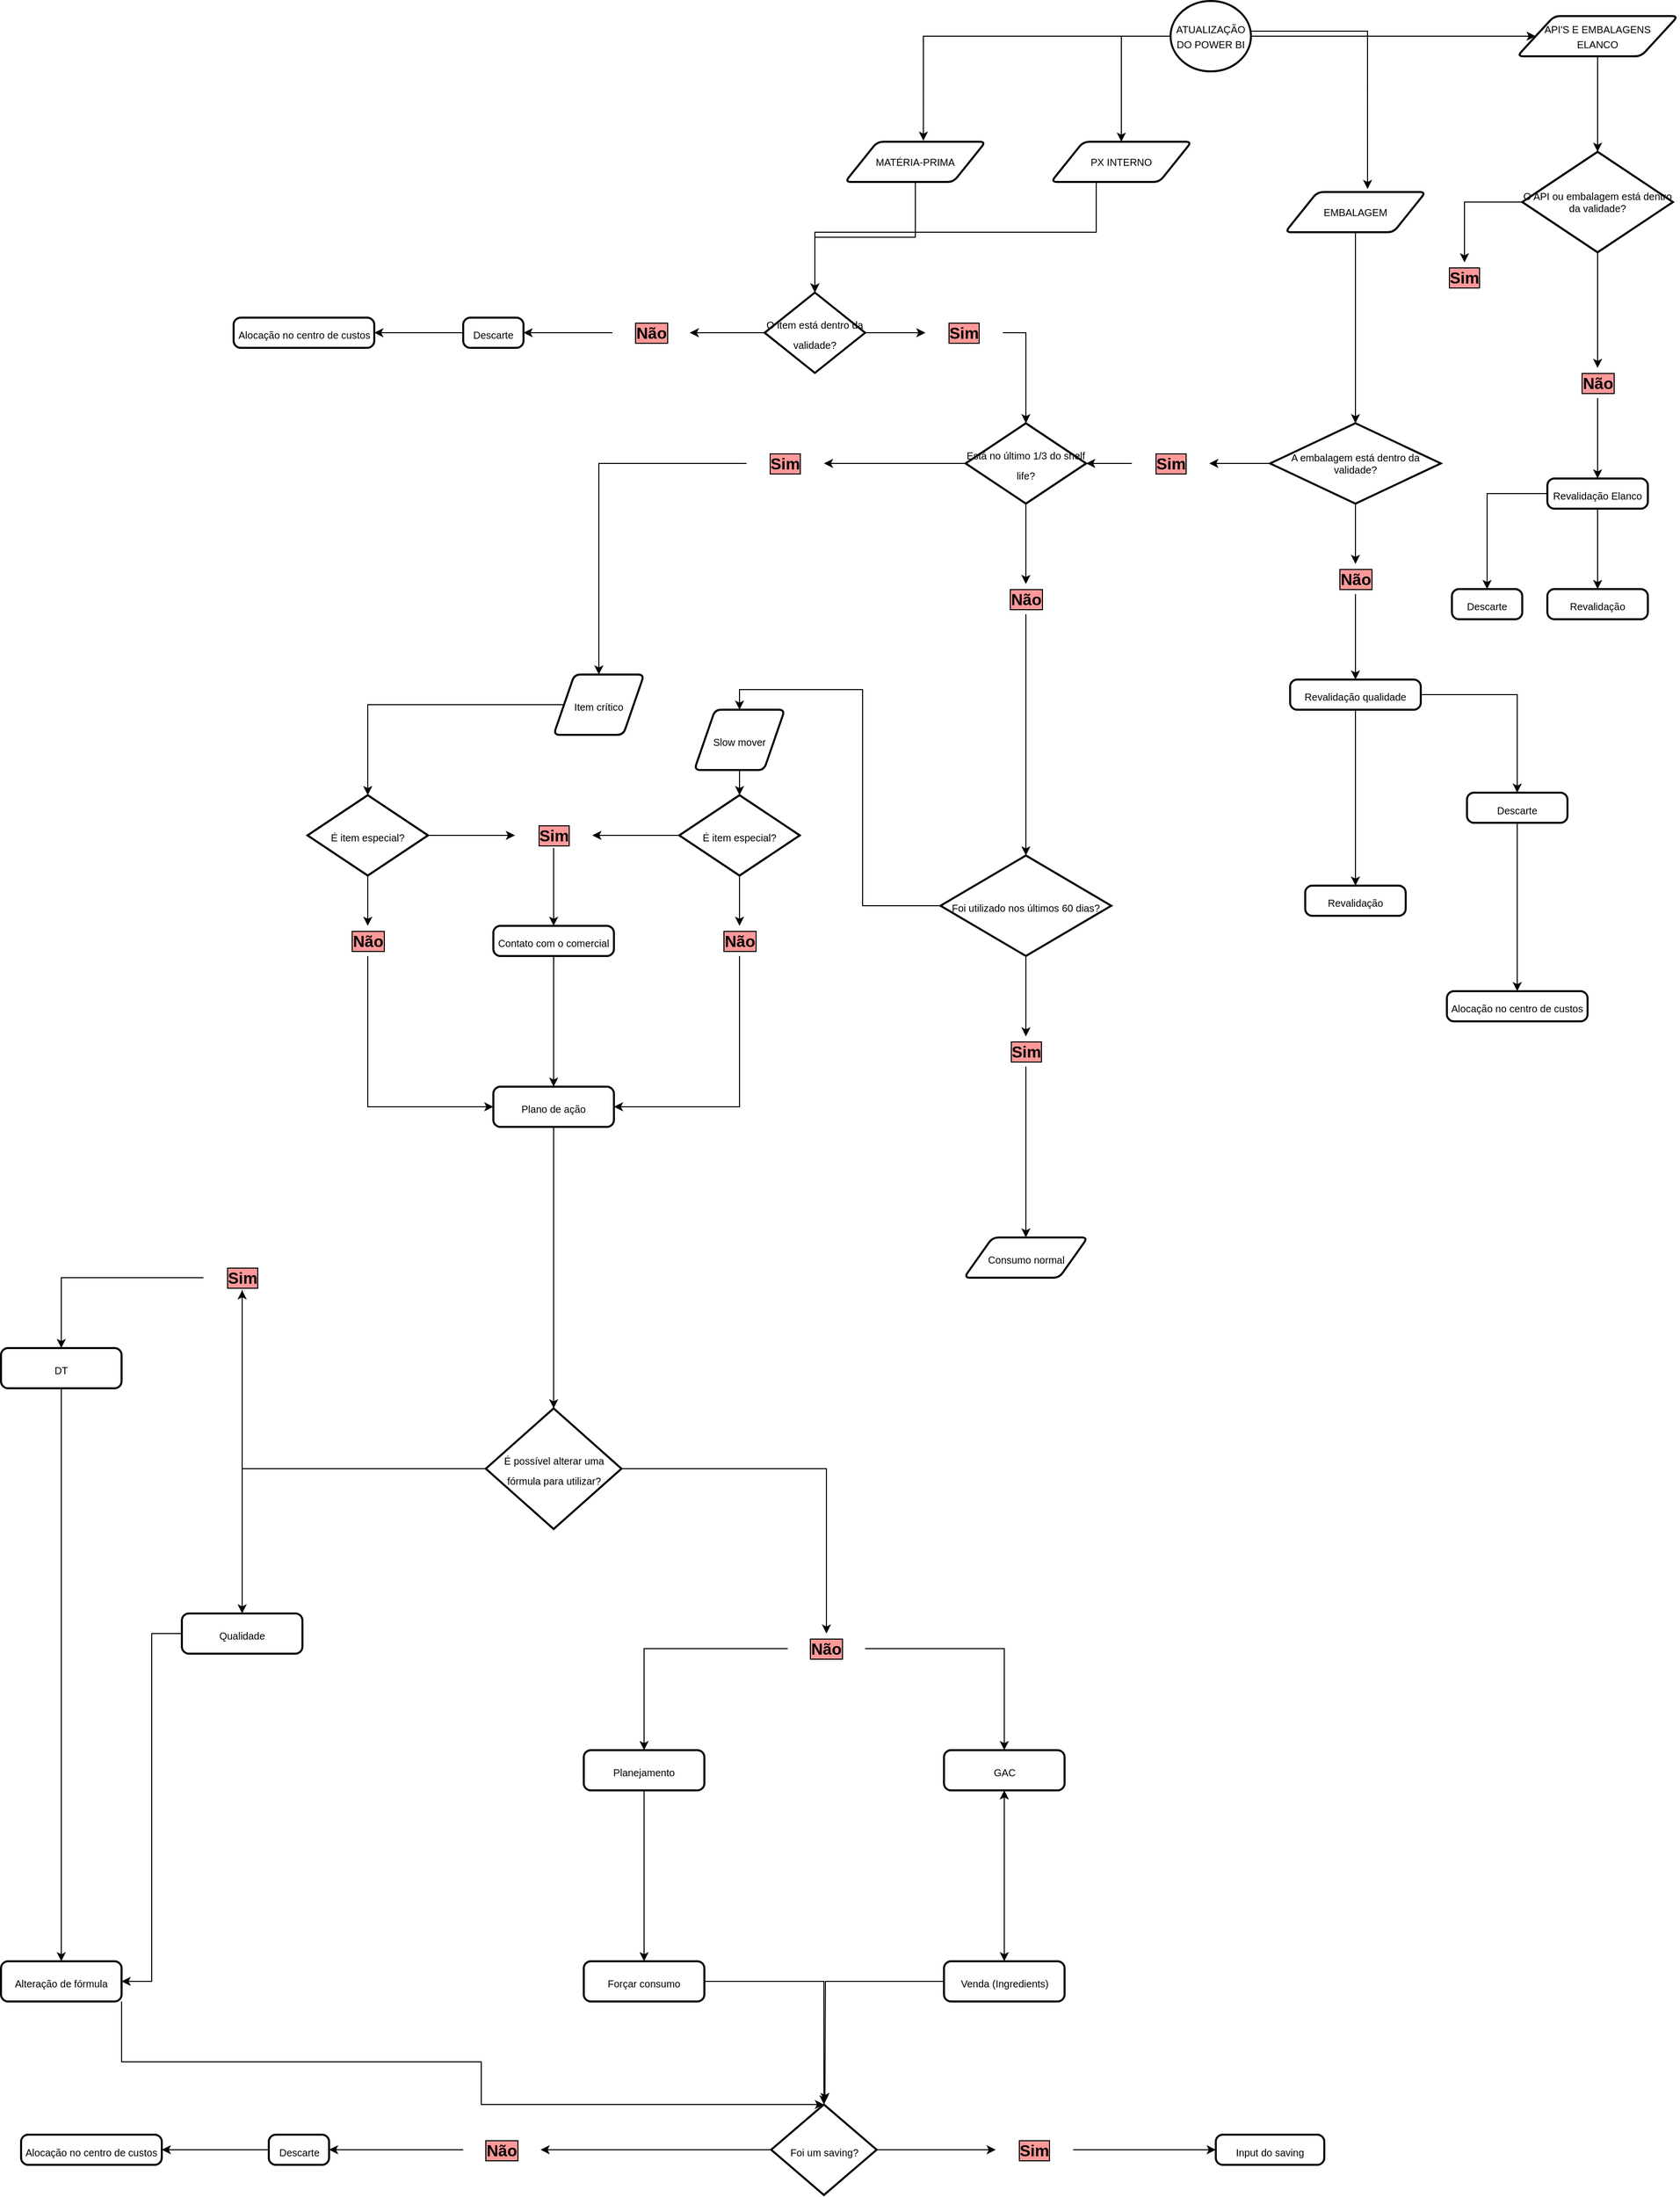 <mxfile version="12.2.6" type="github" pages="1">
  <diagram id="MwoShXv7jQLjujggLV_c" name="Page-1">
    <mxGraphModel dx="1754" dy="852" grid="1" gridSize="10" guides="1" tooltips="1" connect="1" arrows="1" fold="1" page="1" pageScale="1" pageWidth="850" pageHeight="1100" math="0" shadow="0">
      <root>
        <mxCell id="0"/>
        <mxCell id="1" parent="0"/>
        <mxCell id="_BS7B_x0S_EDMenffGN3-209" style="edgeStyle=orthogonalEdgeStyle;rounded=0;orthogonalLoop=1;jettySize=auto;html=1;fontSize=16;entryX=0.5;entryY=0;entryDx=0;entryDy=0;" edge="1" parent="1" source="_BS7B_x0S_EDMenffGN3-11" target="_BS7B_x0S_EDMenffGN3-39">
          <mxGeometry relative="1" as="geometry">
            <mxPoint x="635" y="470" as="targetPoint"/>
          </mxGeometry>
        </mxCell>
        <mxCell id="_BS7B_x0S_EDMenffGN3-11" value="O API ou embalagem está dentro da validade?" style="strokeWidth=2;shape=mxgraph.flowchart.decision;verticalAlign=middle;labelPosition=center;verticalLabelPosition=middle;align=center;whiteSpace=wrap;html=1;fontSize=10;labelBackgroundColor=none;labelBorderColor=none;" vertex="1" parent="1">
          <mxGeometry x="694" y="160" width="150" height="100" as="geometry"/>
        </mxCell>
        <mxCell id="_BS7B_x0S_EDMenffGN3-28" value="" style="edgeStyle=orthogonalEdgeStyle;rounded=0;orthogonalLoop=1;jettySize=auto;html=1;fontSize=16;exitX=0.5;exitY=1;exitDx=0;exitDy=0;exitPerimeter=0;" edge="1" parent="1" source="_BS7B_x0S_EDMenffGN3-11" target="_BS7B_x0S_EDMenffGN3-30">
          <mxGeometry relative="1" as="geometry">
            <mxPoint x="899" y="240" as="targetPoint"/>
          </mxGeometry>
        </mxCell>
        <mxCell id="_BS7B_x0S_EDMenffGN3-5" style="edgeStyle=orthogonalEdgeStyle;rounded=0;orthogonalLoop=1;jettySize=auto;html=1;entryX=0.557;entryY=-0.025;entryDx=0;entryDy=0;entryPerimeter=0;" edge="1" parent="1" source="9XUinUo9Wm95Iz5dZyXL-1" target="_BS7B_x0S_EDMenffGN3-1">
          <mxGeometry relative="1" as="geometry"/>
        </mxCell>
        <mxCell id="_BS7B_x0S_EDMenffGN3-7" style="edgeStyle=orthogonalEdgeStyle;rounded=0;orthogonalLoop=1;jettySize=auto;html=1;entryX=0.586;entryY=-0.075;entryDx=0;entryDy=0;entryPerimeter=0;" edge="1" parent="1" target="_BS7B_x0S_EDMenffGN3-3">
          <mxGeometry relative="1" as="geometry">
            <mxPoint x="420" y="60" as="sourcePoint"/>
            <Array as="points">
              <mxPoint x="420" y="40"/>
              <mxPoint x="540" y="40"/>
            </Array>
          </mxGeometry>
        </mxCell>
        <mxCell id="_BS7B_x0S_EDMenffGN3-9" style="edgeStyle=orthogonalEdgeStyle;rounded=0;orthogonalLoop=1;jettySize=auto;html=1;" edge="1" parent="1" source="9XUinUo9Wm95Iz5dZyXL-1" target="_BS7B_x0S_EDMenffGN3-4">
          <mxGeometry relative="1" as="geometry"/>
        </mxCell>
        <mxCell id="_BS7B_x0S_EDMenffGN3-10" style="edgeStyle=orthogonalEdgeStyle;rounded=0;orthogonalLoop=1;jettySize=auto;html=1;entryX=0.5;entryY=0;entryDx=0;entryDy=0;exitX=0;exitY=0.5;exitDx=0;exitDy=0;exitPerimeter=0;" edge="1" parent="1" source="9XUinUo9Wm95Iz5dZyXL-1" target="_BS7B_x0S_EDMenffGN3-2">
          <mxGeometry relative="1" as="geometry"/>
        </mxCell>
        <mxCell id="9XUinUo9Wm95Iz5dZyXL-1" value="&lt;font style=&quot;font-size: 10px&quot;&gt;ATUALIZAÇÃO DO POWER BI&lt;/font&gt;" style="strokeWidth=2;html=1;shape=mxgraph.flowchart.start_2;whiteSpace=wrap;" parent="1" vertex="1">
          <mxGeometry x="344" y="10" width="80" height="70" as="geometry"/>
        </mxCell>
        <mxCell id="_BS7B_x0S_EDMenffGN3-58" style="edgeStyle=orthogonalEdgeStyle;rounded=0;orthogonalLoop=1;jettySize=auto;html=1;entryX=0.5;entryY=0;entryDx=0;entryDy=0;entryPerimeter=0;fontSize=16;" edge="1" parent="1" source="_BS7B_x0S_EDMenffGN3-1" target="_BS7B_x0S_EDMenffGN3-57">
          <mxGeometry relative="1" as="geometry"/>
        </mxCell>
        <mxCell id="_BS7B_x0S_EDMenffGN3-1" value="&lt;font style=&quot;font-size: 10px&quot;&gt;MATÉRIA-PRIMA&lt;/font&gt;" style="shape=parallelogram;html=1;strokeWidth=2;perimeter=parallelogramPerimeter;whiteSpace=wrap;rounded=1;arcSize=12;size=0.23;" vertex="1" parent="1">
          <mxGeometry x="20" y="150" width="140" height="40" as="geometry"/>
        </mxCell>
        <mxCell id="_BS7B_x0S_EDMenffGN3-61" style="edgeStyle=orthogonalEdgeStyle;rounded=0;orthogonalLoop=1;jettySize=auto;html=1;fontSize=16;entryX=0.5;entryY=0;entryDx=0;entryDy=0;entryPerimeter=0;" edge="1" parent="1" source="_BS7B_x0S_EDMenffGN3-2" target="_BS7B_x0S_EDMenffGN3-57">
          <mxGeometry relative="1" as="geometry">
            <mxPoint x="140" y="300" as="targetPoint"/>
            <Array as="points">
              <mxPoint x="270" y="240"/>
              <mxPoint x="-10" y="240"/>
            </Array>
          </mxGeometry>
        </mxCell>
        <mxCell id="_BS7B_x0S_EDMenffGN3-2" value="&lt;font style=&quot;font-size: 10px&quot;&gt;PX INTERNO&lt;/font&gt;" style="shape=parallelogram;html=1;strokeWidth=2;perimeter=parallelogramPerimeter;whiteSpace=wrap;rounded=1;arcSize=12;size=0.23;" vertex="1" parent="1">
          <mxGeometry x="225" y="150" width="140" height="40" as="geometry"/>
        </mxCell>
        <mxCell id="_BS7B_x0S_EDMenffGN3-211" style="edgeStyle=orthogonalEdgeStyle;rounded=0;orthogonalLoop=1;jettySize=auto;html=1;entryX=0.5;entryY=0;entryDx=0;entryDy=0;entryPerimeter=0;fontSize=16;" edge="1" parent="1" source="_BS7B_x0S_EDMenffGN3-3" target="_BS7B_x0S_EDMenffGN3-36">
          <mxGeometry relative="1" as="geometry"/>
        </mxCell>
        <mxCell id="_BS7B_x0S_EDMenffGN3-3" value="&lt;font style=&quot;font-size: 10px&quot;&gt;EMBALAGEM&lt;/font&gt;" style="shape=parallelogram;html=1;strokeWidth=2;perimeter=parallelogramPerimeter;whiteSpace=wrap;rounded=1;arcSize=12;size=0.23;" vertex="1" parent="1">
          <mxGeometry x="458" y="200" width="140" height="40" as="geometry"/>
        </mxCell>
        <mxCell id="_BS7B_x0S_EDMenffGN3-15" style="edgeStyle=orthogonalEdgeStyle;rounded=0;orthogonalLoop=1;jettySize=auto;html=1;entryX=0.5;entryY=0;entryDx=0;entryDy=0;entryPerimeter=0;fontSize=10;" edge="1" parent="1" source="_BS7B_x0S_EDMenffGN3-4" target="_BS7B_x0S_EDMenffGN3-11">
          <mxGeometry relative="1" as="geometry"/>
        </mxCell>
        <mxCell id="_BS7B_x0S_EDMenffGN3-4" value="&lt;font style=&quot;font-size: 10px&quot;&gt;API&#39;S E EMBALAGENS &lt;br&gt;ELANCO&lt;/font&gt;" style="shape=parallelogram;html=1;strokeWidth=2;perimeter=parallelogramPerimeter;whiteSpace=wrap;rounded=1;arcSize=12;size=0.23;" vertex="1" parent="1">
          <mxGeometry x="689" y="25" width="160" height="40" as="geometry"/>
        </mxCell>
        <mxCell id="_BS7B_x0S_EDMenffGN3-35" value="" style="edgeStyle=orthogonalEdgeStyle;rounded=0;orthogonalLoop=1;jettySize=auto;html=1;fontSize=16;entryX=0.5;entryY=0;entryDx=0;entryDy=0;exitX=0.5;exitY=1;exitDx=0;exitDy=0;" edge="1" parent="1" source="_BS7B_x0S_EDMenffGN3-30" target="_BS7B_x0S_EDMenffGN3-34">
          <mxGeometry relative="1" as="geometry"/>
        </mxCell>
        <mxCell id="_BS7B_x0S_EDMenffGN3-30" value="Não" style="text;html=1;strokeColor=none;fillColor=none;align=center;verticalAlign=middle;whiteSpace=wrap;rounded=0;labelBackgroundColor=#FF9999;fontSize=16;labelBorderColor=#000000;fontStyle=1" vertex="1" parent="1">
          <mxGeometry x="730.5" y="375" width="77" height="30" as="geometry"/>
        </mxCell>
        <mxCell id="_BS7B_x0S_EDMenffGN3-91" style="edgeStyle=orthogonalEdgeStyle;rounded=0;orthogonalLoop=1;jettySize=auto;html=1;entryX=0.5;entryY=0;entryDx=0;entryDy=0;fontSize=16;" edge="1" parent="1" source="_BS7B_x0S_EDMenffGN3-34" target="_BS7B_x0S_EDMenffGN3-85">
          <mxGeometry relative="1" as="geometry"/>
        </mxCell>
        <mxCell id="_BS7B_x0S_EDMenffGN3-94" style="edgeStyle=orthogonalEdgeStyle;rounded=0;orthogonalLoop=1;jettySize=auto;html=1;entryX=0.5;entryY=0;entryDx=0;entryDy=0;fontSize=16;" edge="1" parent="1" source="_BS7B_x0S_EDMenffGN3-34" target="_BS7B_x0S_EDMenffGN3-87">
          <mxGeometry relative="1" as="geometry"/>
        </mxCell>
        <mxCell id="_BS7B_x0S_EDMenffGN3-34" value="&lt;font style=&quot;font-size: 10px&quot;&gt;Revalidação Elanco&lt;/font&gt;" style="rounded=1;whiteSpace=wrap;html=1;absoluteArcSize=1;arcSize=14;strokeWidth=2;labelBackgroundColor=none;fontSize=16;" vertex="1" parent="1">
          <mxGeometry x="719" y="485" width="100" height="30" as="geometry"/>
        </mxCell>
        <mxCell id="_BS7B_x0S_EDMenffGN3-47" value="" style="edgeStyle=orthogonalEdgeStyle;rounded=0;orthogonalLoop=1;jettySize=auto;html=1;fontSize=16;" edge="1" parent="1" source="_BS7B_x0S_EDMenffGN3-36" target="_BS7B_x0S_EDMenffGN3-49">
          <mxGeometry relative="1" as="geometry">
            <mxPoint x="490" y="410" as="targetPoint"/>
          </mxGeometry>
        </mxCell>
        <mxCell id="_BS7B_x0S_EDMenffGN3-51" value="" style="edgeStyle=orthogonalEdgeStyle;rounded=0;orthogonalLoop=1;jettySize=auto;html=1;fontSize=16;" edge="1" parent="1" source="_BS7B_x0S_EDMenffGN3-36" target="_BS7B_x0S_EDMenffGN3-52">
          <mxGeometry relative="1" as="geometry">
            <mxPoint x="325" y="290" as="targetPoint"/>
          </mxGeometry>
        </mxCell>
        <mxCell id="_BS7B_x0S_EDMenffGN3-36" value="A embalagem está dentro da validade?" style="strokeWidth=2;shape=mxgraph.flowchart.decision;verticalAlign=middle;labelPosition=center;verticalLabelPosition=middle;align=center;whiteSpace=wrap;html=1;fontSize=10;labelBackgroundColor=none;labelBorderColor=none;" vertex="1" parent="1">
          <mxGeometry x="443" y="430" width="170" height="80" as="geometry"/>
        </mxCell>
        <mxCell id="_BS7B_x0S_EDMenffGN3-39" value="Sim" style="text;html=1;strokeColor=none;fillColor=none;align=center;verticalAlign=middle;whiteSpace=wrap;rounded=0;labelBackgroundColor=#FF9999;fontSize=16;labelBorderColor=#000000;fontStyle=1" vertex="1" parent="1">
          <mxGeometry x="598" y="270" width="77" height="30" as="geometry"/>
        </mxCell>
        <mxCell id="_BS7B_x0S_EDMenffGN3-212" value="" style="edgeStyle=orthogonalEdgeStyle;rounded=0;orthogonalLoop=1;jettySize=auto;html=1;fontSize=16;" edge="1" parent="1" source="_BS7B_x0S_EDMenffGN3-49" target="_BS7B_x0S_EDMenffGN3-55">
          <mxGeometry relative="1" as="geometry"/>
        </mxCell>
        <mxCell id="_BS7B_x0S_EDMenffGN3-49" value="Não" style="text;html=1;strokeColor=none;fillColor=none;align=center;verticalAlign=middle;whiteSpace=wrap;rounded=0;labelBackgroundColor=#FF9999;fontSize=16;labelBorderColor=#000000;fontStyle=1" vertex="1" parent="1">
          <mxGeometry x="489.5" y="570" width="77" height="30" as="geometry"/>
        </mxCell>
        <mxCell id="_BS7B_x0S_EDMenffGN3-100" style="edgeStyle=orthogonalEdgeStyle;rounded=0;orthogonalLoop=1;jettySize=auto;html=1;entryX=1;entryY=0.5;entryDx=0;entryDy=0;entryPerimeter=0;fontSize=16;" edge="1" parent="1" source="_BS7B_x0S_EDMenffGN3-52" target="_BS7B_x0S_EDMenffGN3-96">
          <mxGeometry relative="1" as="geometry"/>
        </mxCell>
        <mxCell id="_BS7B_x0S_EDMenffGN3-52" value="Sim" style="text;html=1;strokeColor=none;fillColor=none;align=center;verticalAlign=middle;whiteSpace=wrap;rounded=0;labelBackgroundColor=#FF9999;fontSize=16;labelBorderColor=#000000;fontStyle=1" vertex="1" parent="1">
          <mxGeometry x="305.5" y="455" width="77" height="30" as="geometry"/>
        </mxCell>
        <mxCell id="_BS7B_x0S_EDMenffGN3-82" style="edgeStyle=orthogonalEdgeStyle;rounded=0;orthogonalLoop=1;jettySize=auto;html=1;entryX=0.5;entryY=0;entryDx=0;entryDy=0;fontSize=16;" edge="1" parent="1" source="_BS7B_x0S_EDMenffGN3-55" target="_BS7B_x0S_EDMenffGN3-77">
          <mxGeometry relative="1" as="geometry"/>
        </mxCell>
        <mxCell id="_BS7B_x0S_EDMenffGN3-83" style="edgeStyle=orthogonalEdgeStyle;rounded=0;orthogonalLoop=1;jettySize=auto;html=1;entryX=0.5;entryY=0;entryDx=0;entryDy=0;fontSize=16;exitX=1;exitY=0.5;exitDx=0;exitDy=0;" edge="1" parent="1" source="_BS7B_x0S_EDMenffGN3-55" target="_BS7B_x0S_EDMenffGN3-78">
          <mxGeometry relative="1" as="geometry"/>
        </mxCell>
        <mxCell id="_BS7B_x0S_EDMenffGN3-55" value="&lt;font style=&quot;font-size: 10px&quot;&gt;Revalidação qualidade&lt;/font&gt;" style="rounded=1;whiteSpace=wrap;html=1;absoluteArcSize=1;arcSize=14;strokeWidth=2;labelBackgroundColor=none;fontSize=16;" vertex="1" parent="1">
          <mxGeometry x="463" y="685" width="130" height="30" as="geometry"/>
        </mxCell>
        <mxCell id="_BS7B_x0S_EDMenffGN3-66" value="" style="edgeStyle=orthogonalEdgeStyle;rounded=0;orthogonalLoop=1;jettySize=auto;html=1;fontSize=16;entryX=0;entryY=0.5;entryDx=0;entryDy=0;" edge="1" parent="1" source="_BS7B_x0S_EDMenffGN3-57" target="_BS7B_x0S_EDMenffGN3-95">
          <mxGeometry relative="1" as="geometry">
            <mxPoint x="10" y="340" as="targetPoint"/>
          </mxGeometry>
        </mxCell>
        <mxCell id="_BS7B_x0S_EDMenffGN3-68" value="" style="edgeStyle=orthogonalEdgeStyle;rounded=0;orthogonalLoop=1;jettySize=auto;html=1;fontSize=16;entryX=1;entryY=0.5;entryDx=0;entryDy=0;" edge="1" parent="1" source="_BS7B_x0S_EDMenffGN3-57" target="_BS7B_x0S_EDMenffGN3-69">
          <mxGeometry relative="1" as="geometry">
            <mxPoint x="40" y="330" as="targetPoint"/>
          </mxGeometry>
        </mxCell>
        <mxCell id="_BS7B_x0S_EDMenffGN3-57" value="&lt;font style=&quot;font-size: 10px&quot;&gt;O item está dentro da validade?&lt;/font&gt;" style="strokeWidth=2;html=1;shape=mxgraph.flowchart.decision;whiteSpace=wrap;labelBackgroundColor=none;fontSize=16;align=center;" vertex="1" parent="1">
          <mxGeometry x="-60" y="300" width="100" height="80" as="geometry"/>
        </mxCell>
        <mxCell id="_BS7B_x0S_EDMenffGN3-74" value="" style="edgeStyle=orthogonalEdgeStyle;rounded=0;orthogonalLoop=1;jettySize=auto;html=1;fontSize=16;" edge="1" parent="1" source="_BS7B_x0S_EDMenffGN3-69" target="_BS7B_x0S_EDMenffGN3-73">
          <mxGeometry relative="1" as="geometry"/>
        </mxCell>
        <mxCell id="_BS7B_x0S_EDMenffGN3-69" value="Não" style="text;html=1;strokeColor=none;fillColor=none;align=center;verticalAlign=middle;whiteSpace=wrap;rounded=0;labelBackgroundColor=#FF9999;fontSize=16;labelBorderColor=#000000;fontStyle=1" vertex="1" parent="1">
          <mxGeometry x="-211.5" y="325" width="77" height="30" as="geometry"/>
        </mxCell>
        <mxCell id="_BS7B_x0S_EDMenffGN3-76" value="" style="edgeStyle=orthogonalEdgeStyle;rounded=0;orthogonalLoop=1;jettySize=auto;html=1;fontSize=16;" edge="1" parent="1" source="_BS7B_x0S_EDMenffGN3-73" target="_BS7B_x0S_EDMenffGN3-75">
          <mxGeometry relative="1" as="geometry"/>
        </mxCell>
        <mxCell id="_BS7B_x0S_EDMenffGN3-73" value="&lt;font style=&quot;font-size: 10px&quot;&gt;Descarte&lt;/font&gt;" style="rounded=1;whiteSpace=wrap;html=1;absoluteArcSize=1;arcSize=14;strokeWidth=2;labelBackgroundColor=none;fontSize=16;" vertex="1" parent="1">
          <mxGeometry x="-360" y="325" width="60" height="30" as="geometry"/>
        </mxCell>
        <mxCell id="_BS7B_x0S_EDMenffGN3-75" value="&lt;font style=&quot;font-size: 10px&quot;&gt;Alocação no centro de custos&lt;/font&gt;" style="rounded=1;whiteSpace=wrap;html=1;absoluteArcSize=1;arcSize=14;strokeWidth=2;labelBackgroundColor=none;fontSize=16;" vertex="1" parent="1">
          <mxGeometry x="-588.5" y="325" width="140" height="30" as="geometry"/>
        </mxCell>
        <mxCell id="_BS7B_x0S_EDMenffGN3-77" value="&lt;font style=&quot;font-size: 10px&quot;&gt;Revalidação&lt;/font&gt;" style="rounded=1;whiteSpace=wrap;html=1;absoluteArcSize=1;arcSize=14;strokeWidth=2;labelBackgroundColor=none;fontSize=16;align=center;" vertex="1" parent="1">
          <mxGeometry x="478" y="890" width="100" height="30" as="geometry"/>
        </mxCell>
        <mxCell id="_BS7B_x0S_EDMenffGN3-84" value="" style="edgeStyle=orthogonalEdgeStyle;rounded=0;orthogonalLoop=1;jettySize=auto;html=1;fontSize=16;" edge="1" parent="1" source="_BS7B_x0S_EDMenffGN3-78" target="_BS7B_x0S_EDMenffGN3-79">
          <mxGeometry relative="1" as="geometry"/>
        </mxCell>
        <mxCell id="_BS7B_x0S_EDMenffGN3-78" value="&lt;font style=&quot;font-size: 10px&quot;&gt;Descarte&lt;br&gt;&lt;/font&gt;" style="rounded=1;whiteSpace=wrap;html=1;absoluteArcSize=1;arcSize=14;strokeWidth=2;labelBackgroundColor=none;fontSize=16;align=center;" vertex="1" parent="1">
          <mxGeometry x="639" y="797.5" width="100" height="30" as="geometry"/>
        </mxCell>
        <mxCell id="_BS7B_x0S_EDMenffGN3-79" value="&lt;font style=&quot;font-size: 10px&quot;&gt;Alocação no centro de custos&lt;/font&gt;" style="rounded=1;whiteSpace=wrap;html=1;absoluteArcSize=1;arcSize=14;strokeWidth=2;labelBackgroundColor=none;fontSize=16;" vertex="1" parent="1">
          <mxGeometry x="619" y="995" width="140" height="30" as="geometry"/>
        </mxCell>
        <mxCell id="_BS7B_x0S_EDMenffGN3-85" value="&lt;font style=&quot;font-size: 10px&quot;&gt;Revalidação&lt;/font&gt;" style="rounded=1;whiteSpace=wrap;html=1;absoluteArcSize=1;arcSize=14;strokeWidth=2;labelBackgroundColor=none;fontSize=16;align=center;" vertex="1" parent="1">
          <mxGeometry x="719" y="595" width="100" height="30" as="geometry"/>
        </mxCell>
        <mxCell id="_BS7B_x0S_EDMenffGN3-87" value="&lt;font style=&quot;font-size: 10px&quot;&gt;Descarte&lt;br&gt;&lt;/font&gt;" style="rounded=1;whiteSpace=wrap;html=1;absoluteArcSize=1;arcSize=14;strokeWidth=2;labelBackgroundColor=none;fontSize=16;align=center;" vertex="1" parent="1">
          <mxGeometry x="624" y="595" width="70" height="30" as="geometry"/>
        </mxCell>
        <mxCell id="_BS7B_x0S_EDMenffGN3-99" style="edgeStyle=orthogonalEdgeStyle;rounded=0;orthogonalLoop=1;jettySize=auto;html=1;exitX=1;exitY=0.5;exitDx=0;exitDy=0;fontSize=16;" edge="1" parent="1" source="_BS7B_x0S_EDMenffGN3-95" target="_BS7B_x0S_EDMenffGN3-96">
          <mxGeometry relative="1" as="geometry"/>
        </mxCell>
        <mxCell id="_BS7B_x0S_EDMenffGN3-95" value="Sim" style="text;html=1;strokeColor=none;fillColor=none;align=center;verticalAlign=middle;whiteSpace=wrap;rounded=0;labelBackgroundColor=#FF9999;fontSize=16;labelBorderColor=#000000;fontStyle=1" vertex="1" parent="1">
          <mxGeometry x="100" y="325" width="77" height="30" as="geometry"/>
        </mxCell>
        <mxCell id="_BS7B_x0S_EDMenffGN3-106" style="edgeStyle=orthogonalEdgeStyle;rounded=0;orthogonalLoop=1;jettySize=auto;html=1;exitX=0;exitY=0.5;exitDx=0;exitDy=0;exitPerimeter=0;fontSize=16;" edge="1" parent="1" source="_BS7B_x0S_EDMenffGN3-96" target="_BS7B_x0S_EDMenffGN3-105">
          <mxGeometry relative="1" as="geometry"/>
        </mxCell>
        <mxCell id="_BS7B_x0S_EDMenffGN3-111" value="" style="edgeStyle=orthogonalEdgeStyle;rounded=0;orthogonalLoop=1;jettySize=auto;html=1;fontSize=16;entryX=0.5;entryY=0;entryDx=0;entryDy=0;" edge="1" parent="1" source="_BS7B_x0S_EDMenffGN3-96" target="_BS7B_x0S_EDMenffGN3-109">
          <mxGeometry relative="1" as="geometry">
            <mxPoint x="140" y="540" as="targetPoint"/>
          </mxGeometry>
        </mxCell>
        <mxCell id="_BS7B_x0S_EDMenffGN3-96" value="&lt;font style=&quot;font-size: 10px&quot;&gt;Está no último 1/3 do shelf life?&lt;/font&gt;" style="strokeWidth=2;html=1;shape=mxgraph.flowchart.decision;whiteSpace=wrap;labelBackgroundColor=none;fontSize=16;align=center;" vertex="1" parent="1">
          <mxGeometry x="140" y="430" width="120" height="80" as="geometry"/>
        </mxCell>
        <mxCell id="_BS7B_x0S_EDMenffGN3-126" value="" style="edgeStyle=orthogonalEdgeStyle;rounded=0;orthogonalLoop=1;jettySize=auto;html=1;fontSize=16;" edge="1" parent="1" source="_BS7B_x0S_EDMenffGN3-104" target="_BS7B_x0S_EDMenffGN3-125">
          <mxGeometry relative="1" as="geometry"/>
        </mxCell>
        <mxCell id="_BS7B_x0S_EDMenffGN3-104" value="&lt;font style=&quot;font-size: 10px&quot;&gt;Item crítico&lt;/font&gt;" style="shape=parallelogram;html=1;strokeWidth=2;perimeter=parallelogramPerimeter;whiteSpace=wrap;rounded=1;arcSize=12;size=0.23;labelBackgroundColor=none;fontSize=16;align=center;" vertex="1" parent="1">
          <mxGeometry x="-270" y="680" width="90" height="60" as="geometry"/>
        </mxCell>
        <mxCell id="_BS7B_x0S_EDMenffGN3-108" value="" style="edgeStyle=orthogonalEdgeStyle;rounded=0;orthogonalLoop=1;jettySize=auto;html=1;fontSize=16;" edge="1" parent="1" source="_BS7B_x0S_EDMenffGN3-105" target="_BS7B_x0S_EDMenffGN3-104">
          <mxGeometry relative="1" as="geometry"/>
        </mxCell>
        <mxCell id="_BS7B_x0S_EDMenffGN3-105" value="Sim" style="text;html=1;strokeColor=none;fillColor=none;align=center;verticalAlign=middle;whiteSpace=wrap;rounded=0;labelBackgroundColor=#FF9999;fontSize=16;labelBorderColor=#000000;fontStyle=1" vertex="1" parent="1">
          <mxGeometry x="-78" y="455" width="77" height="30" as="geometry"/>
        </mxCell>
        <mxCell id="_BS7B_x0S_EDMenffGN3-137" value="" style="edgeStyle=orthogonalEdgeStyle;rounded=0;orthogonalLoop=1;jettySize=auto;html=1;fontSize=16;" edge="1" parent="1" source="_BS7B_x0S_EDMenffGN3-109" target="_BS7B_x0S_EDMenffGN3-113">
          <mxGeometry relative="1" as="geometry"/>
        </mxCell>
        <mxCell id="_BS7B_x0S_EDMenffGN3-109" value="Não" style="text;html=1;strokeColor=none;fillColor=none;align=center;verticalAlign=middle;whiteSpace=wrap;rounded=0;labelBackgroundColor=#FF9999;fontSize=16;labelBorderColor=#000000;fontStyle=1" vertex="1" parent="1">
          <mxGeometry x="161.5" y="590" width="77" height="30" as="geometry"/>
        </mxCell>
        <mxCell id="_BS7B_x0S_EDMenffGN3-116" value="" style="edgeStyle=orthogonalEdgeStyle;rounded=0;orthogonalLoop=1;jettySize=auto;html=1;fontSize=16;" edge="1" parent="1" source="_BS7B_x0S_EDMenffGN3-113" target="_BS7B_x0S_EDMenffGN3-115">
          <mxGeometry relative="1" as="geometry"/>
        </mxCell>
        <mxCell id="_BS7B_x0S_EDMenffGN3-119" value="" style="edgeStyle=orthogonalEdgeStyle;rounded=0;orthogonalLoop=1;jettySize=auto;html=1;fontSize=16;entryX=0.5;entryY=0;entryDx=0;entryDy=0;" edge="1" parent="1" source="_BS7B_x0S_EDMenffGN3-113" target="_BS7B_x0S_EDMenffGN3-120">
          <mxGeometry relative="1" as="geometry">
            <mxPoint x="-85" y="625" as="targetPoint"/>
          </mxGeometry>
        </mxCell>
        <mxCell id="_BS7B_x0S_EDMenffGN3-113" value="&lt;font style=&quot;font-size: 10px&quot;&gt;Foi utilizado nos últimos 60 dias?&lt;/font&gt;" style="strokeWidth=2;html=1;shape=mxgraph.flowchart.decision;whiteSpace=wrap;labelBackgroundColor=none;fontSize=16;align=center;" vertex="1" parent="1">
          <mxGeometry x="115" y="860" width="170" height="100" as="geometry"/>
        </mxCell>
        <mxCell id="_BS7B_x0S_EDMenffGN3-118" value="" style="edgeStyle=orthogonalEdgeStyle;rounded=0;orthogonalLoop=1;jettySize=auto;html=1;fontSize=16;" edge="1" parent="1" source="_BS7B_x0S_EDMenffGN3-115" target="_BS7B_x0S_EDMenffGN3-117">
          <mxGeometry relative="1" as="geometry"/>
        </mxCell>
        <mxCell id="_BS7B_x0S_EDMenffGN3-115" value="Sim" style="text;html=1;strokeColor=none;fillColor=none;align=center;verticalAlign=middle;whiteSpace=wrap;rounded=0;labelBackgroundColor=#FF9999;fontSize=16;labelBorderColor=#000000;fontStyle=1" vertex="1" parent="1">
          <mxGeometry x="161.5" y="1040" width="77" height="30" as="geometry"/>
        </mxCell>
        <mxCell id="_BS7B_x0S_EDMenffGN3-117" value="&lt;font style=&quot;font-size: 10px&quot;&gt;Consumo normal&lt;/font&gt;" style="shape=parallelogram;html=1;strokeWidth=2;perimeter=parallelogramPerimeter;whiteSpace=wrap;rounded=1;arcSize=12;size=0.23;labelBackgroundColor=none;fontSize=16;align=center;" vertex="1" parent="1">
          <mxGeometry x="138.5" y="1240" width="123" height="40" as="geometry"/>
        </mxCell>
        <mxCell id="_BS7B_x0S_EDMenffGN3-128" value="" style="edgeStyle=orthogonalEdgeStyle;rounded=0;orthogonalLoop=1;jettySize=auto;html=1;fontSize=16;" edge="1" parent="1" source="_BS7B_x0S_EDMenffGN3-120" target="_BS7B_x0S_EDMenffGN3-127">
          <mxGeometry relative="1" as="geometry"/>
        </mxCell>
        <mxCell id="_BS7B_x0S_EDMenffGN3-120" value="&lt;font style=&quot;font-size: 10px&quot;&gt;Slow mover&lt;/font&gt;" style="shape=parallelogram;html=1;strokeWidth=2;perimeter=parallelogramPerimeter;whiteSpace=wrap;rounded=1;arcSize=12;size=0.23;labelBackgroundColor=none;fontSize=16;align=center;" vertex="1" parent="1">
          <mxGeometry x="-130" y="715" width="90" height="60" as="geometry"/>
        </mxCell>
        <mxCell id="_BS7B_x0S_EDMenffGN3-135" style="edgeStyle=orthogonalEdgeStyle;rounded=0;orthogonalLoop=1;jettySize=auto;html=1;fontSize=16;entryX=0;entryY=0.5;entryDx=0;entryDy=0;" edge="1" parent="1" source="_BS7B_x0S_EDMenffGN3-125" target="_BS7B_x0S_EDMenffGN3-133">
          <mxGeometry relative="1" as="geometry">
            <mxPoint x="-270" y="623" as="targetPoint"/>
          </mxGeometry>
        </mxCell>
        <mxCell id="_BS7B_x0S_EDMenffGN3-143" value="" style="edgeStyle=orthogonalEdgeStyle;rounded=0;orthogonalLoop=1;jettySize=auto;html=1;fontSize=16;" edge="1" parent="1" source="_BS7B_x0S_EDMenffGN3-125" target="_BS7B_x0S_EDMenffGN3-141">
          <mxGeometry relative="1" as="geometry"/>
        </mxCell>
        <mxCell id="_BS7B_x0S_EDMenffGN3-125" value="&lt;font style=&quot;font-size: 10px&quot;&gt;É item especial?&lt;/font&gt;" style="strokeWidth=2;html=1;shape=mxgraph.flowchart.decision;whiteSpace=wrap;labelBackgroundColor=none;fontSize=16;align=center;" vertex="1" parent="1">
          <mxGeometry x="-515" y="800" width="120" height="80" as="geometry"/>
        </mxCell>
        <mxCell id="_BS7B_x0S_EDMenffGN3-139" style="edgeStyle=orthogonalEdgeStyle;rounded=0;orthogonalLoop=1;jettySize=auto;html=1;entryX=1;entryY=0.5;entryDx=0;entryDy=0;fontSize=16;" edge="1" parent="1" source="_BS7B_x0S_EDMenffGN3-127" target="_BS7B_x0S_EDMenffGN3-133">
          <mxGeometry relative="1" as="geometry"/>
        </mxCell>
        <mxCell id="_BS7B_x0S_EDMenffGN3-144" value="" style="edgeStyle=orthogonalEdgeStyle;rounded=0;orthogonalLoop=1;jettySize=auto;html=1;fontSize=16;" edge="1" parent="1" source="_BS7B_x0S_EDMenffGN3-127" target="_BS7B_x0S_EDMenffGN3-142">
          <mxGeometry relative="1" as="geometry"/>
        </mxCell>
        <mxCell id="_BS7B_x0S_EDMenffGN3-127" value="&lt;font style=&quot;font-size: 10px&quot;&gt;É item especial?&lt;/font&gt;" style="strokeWidth=2;html=1;shape=mxgraph.flowchart.decision;whiteSpace=wrap;labelBackgroundColor=none;fontSize=16;align=center;" vertex="1" parent="1">
          <mxGeometry x="-145" y="800" width="120" height="80" as="geometry"/>
        </mxCell>
        <mxCell id="_BS7B_x0S_EDMenffGN3-148" value="" style="edgeStyle=orthogonalEdgeStyle;rounded=0;orthogonalLoop=1;jettySize=auto;html=1;fontSize=16;" edge="1" parent="1" source="_BS7B_x0S_EDMenffGN3-130" target="_BS7B_x0S_EDMenffGN3-146">
          <mxGeometry relative="1" as="geometry"/>
        </mxCell>
        <mxCell id="_BS7B_x0S_EDMenffGN3-130" value="&lt;font style=&quot;font-size: 10px&quot;&gt;Contato com o comercial&lt;/font&gt;" style="rounded=1;whiteSpace=wrap;html=1;absoluteArcSize=1;arcSize=14;strokeWidth=2;labelBackgroundColor=none;fontSize=16;" vertex="1" parent="1">
          <mxGeometry x="-330" y="930" width="120" height="30" as="geometry"/>
        </mxCell>
        <mxCell id="_BS7B_x0S_EDMenffGN3-136" style="edgeStyle=orthogonalEdgeStyle;rounded=0;orthogonalLoop=1;jettySize=auto;html=1;entryX=0.5;entryY=0;entryDx=0;entryDy=0;fontSize=16;" edge="1" parent="1" source="_BS7B_x0S_EDMenffGN3-133" target="_BS7B_x0S_EDMenffGN3-130">
          <mxGeometry relative="1" as="geometry"/>
        </mxCell>
        <mxCell id="_BS7B_x0S_EDMenffGN3-133" value="Sim" style="text;html=1;strokeColor=none;fillColor=none;align=center;verticalAlign=middle;whiteSpace=wrap;rounded=0;labelBackgroundColor=#FF9999;fontSize=16;labelBorderColor=#000000;fontStyle=1" vertex="1" parent="1">
          <mxGeometry x="-308.5" y="827.5" width="77" height="25" as="geometry"/>
        </mxCell>
        <mxCell id="_BS7B_x0S_EDMenffGN3-147" style="edgeStyle=orthogonalEdgeStyle;rounded=0;orthogonalLoop=1;jettySize=auto;html=1;entryX=0;entryY=0.5;entryDx=0;entryDy=0;fontSize=16;exitX=0.5;exitY=1;exitDx=0;exitDy=0;" edge="1" parent="1" source="_BS7B_x0S_EDMenffGN3-141" target="_BS7B_x0S_EDMenffGN3-146">
          <mxGeometry relative="1" as="geometry"/>
        </mxCell>
        <mxCell id="_BS7B_x0S_EDMenffGN3-141" value="Não" style="text;html=1;strokeColor=none;fillColor=none;align=center;verticalAlign=middle;whiteSpace=wrap;rounded=0;labelBackgroundColor=#FF9999;fontSize=16;labelBorderColor=#000000;fontStyle=1" vertex="1" parent="1">
          <mxGeometry x="-493.5" y="930" width="77" height="30" as="geometry"/>
        </mxCell>
        <mxCell id="_BS7B_x0S_EDMenffGN3-151" style="edgeStyle=orthogonalEdgeStyle;rounded=0;orthogonalLoop=1;jettySize=auto;html=1;entryX=1;entryY=0.5;entryDx=0;entryDy=0;fontSize=16;exitX=0.5;exitY=1;exitDx=0;exitDy=0;" edge="1" parent="1" source="_BS7B_x0S_EDMenffGN3-142" target="_BS7B_x0S_EDMenffGN3-146">
          <mxGeometry relative="1" as="geometry"/>
        </mxCell>
        <mxCell id="_BS7B_x0S_EDMenffGN3-142" value="Não" style="text;html=1;strokeColor=none;fillColor=none;align=center;verticalAlign=middle;whiteSpace=wrap;rounded=0;labelBackgroundColor=#FF9999;fontSize=16;labelBorderColor=#000000;fontStyle=1" vertex="1" parent="1">
          <mxGeometry x="-123.5" y="930" width="77" height="30" as="geometry"/>
        </mxCell>
        <mxCell id="_BS7B_x0S_EDMenffGN3-170" value="" style="edgeStyle=orthogonalEdgeStyle;rounded=0;orthogonalLoop=1;jettySize=auto;html=1;fontSize=16;" edge="1" parent="1" source="_BS7B_x0S_EDMenffGN3-146" target="_BS7B_x0S_EDMenffGN3-167">
          <mxGeometry relative="1" as="geometry"/>
        </mxCell>
        <mxCell id="_BS7B_x0S_EDMenffGN3-146" value="&lt;font style=&quot;font-size: 10px&quot;&gt;Plano de ação&lt;/font&gt;" style="rounded=1;whiteSpace=wrap;html=1;absoluteArcSize=1;arcSize=14;strokeWidth=2;labelBackgroundColor=none;fontSize=16;" vertex="1" parent="1">
          <mxGeometry x="-330" y="1090" width="120" height="40" as="geometry"/>
        </mxCell>
        <mxCell id="_BS7B_x0S_EDMenffGN3-165" value="" style="edgeStyle=orthogonalEdgeStyle;rounded=0;orthogonalLoop=1;jettySize=auto;html=1;fontSize=16;" edge="1" parent="1" source="_BS7B_x0S_EDMenffGN3-154" target="_BS7B_x0S_EDMenffGN3-164">
          <mxGeometry relative="1" as="geometry"/>
        </mxCell>
        <mxCell id="_BS7B_x0S_EDMenffGN3-154" value="&lt;font style=&quot;font-size: 10px&quot;&gt;Planejamento&lt;/font&gt;" style="rounded=1;whiteSpace=wrap;html=1;absoluteArcSize=1;arcSize=14;strokeWidth=2;labelBackgroundColor=none;fontSize=16;" vertex="1" parent="1">
          <mxGeometry x="-240" y="1750" width="120" height="40" as="geometry"/>
        </mxCell>
        <mxCell id="_BS7B_x0S_EDMenffGN3-227" style="edgeStyle=orthogonalEdgeStyle;rounded=0;orthogonalLoop=1;jettySize=auto;html=1;entryX=0.5;entryY=0;entryDx=0;entryDy=0;fontSize=16;" edge="1" parent="1" source="_BS7B_x0S_EDMenffGN3-155" target="_BS7B_x0S_EDMenffGN3-181">
          <mxGeometry relative="1" as="geometry"/>
        </mxCell>
        <mxCell id="_BS7B_x0S_EDMenffGN3-155" value="&lt;font style=&quot;font-size: 10px&quot;&gt;DT&lt;/font&gt;" style="rounded=1;whiteSpace=wrap;html=1;absoluteArcSize=1;arcSize=14;strokeWidth=2;labelBackgroundColor=none;fontSize=16;" vertex="1" parent="1">
          <mxGeometry x="-820" y="1350" width="120" height="40" as="geometry"/>
        </mxCell>
        <mxCell id="_BS7B_x0S_EDMenffGN3-228" style="edgeStyle=orthogonalEdgeStyle;rounded=0;orthogonalLoop=1;jettySize=auto;html=1;entryX=1;entryY=0.5;entryDx=0;entryDy=0;fontSize=16;" edge="1" parent="1" source="_BS7B_x0S_EDMenffGN3-156" target="_BS7B_x0S_EDMenffGN3-181">
          <mxGeometry relative="1" as="geometry"/>
        </mxCell>
        <mxCell id="_BS7B_x0S_EDMenffGN3-156" value="&lt;font style=&quot;font-size: 10px&quot;&gt;Qualidade&lt;/font&gt;" style="rounded=1;whiteSpace=wrap;html=1;absoluteArcSize=1;arcSize=14;strokeWidth=2;labelBackgroundColor=none;fontSize=16;" vertex="1" parent="1">
          <mxGeometry x="-640" y="1614" width="120" height="40" as="geometry"/>
        </mxCell>
        <mxCell id="_BS7B_x0S_EDMenffGN3-157" value="&lt;font style=&quot;font-size: 10px&quot;&gt;GAC&lt;/font&gt;" style="rounded=1;whiteSpace=wrap;html=1;absoluteArcSize=1;arcSize=14;strokeWidth=2;labelBackgroundColor=none;fontSize=16;" vertex="1" parent="1">
          <mxGeometry x="118.5" y="1750" width="120" height="40" as="geometry"/>
        </mxCell>
        <mxCell id="_BS7B_x0S_EDMenffGN3-230" style="edgeStyle=orthogonalEdgeStyle;rounded=0;orthogonalLoop=1;jettySize=auto;html=1;fontSize=16;" edge="1" parent="1" source="_BS7B_x0S_EDMenffGN3-158">
          <mxGeometry relative="1" as="geometry">
            <mxPoint x="-2.274e-13" y="2100" as="targetPoint"/>
          </mxGeometry>
        </mxCell>
        <mxCell id="_BS7B_x0S_EDMenffGN3-158" value="&lt;span style=&quot;font-size: 10px&quot;&gt;Venda (Ingredients)&lt;/span&gt;" style="rounded=1;whiteSpace=wrap;html=1;absoluteArcSize=1;arcSize=14;strokeWidth=2;labelBackgroundColor=none;fontSize=16;" vertex="1" parent="1">
          <mxGeometry x="118.5" y="1960" width="120" height="40" as="geometry"/>
        </mxCell>
        <mxCell id="_BS7B_x0S_EDMenffGN3-162" value="" style="endArrow=classic;startArrow=classic;html=1;fontSize=16;entryX=0.5;entryY=1;entryDx=0;entryDy=0;exitX=0.5;exitY=0;exitDx=0;exitDy=0;" edge="1" parent="1" source="_BS7B_x0S_EDMenffGN3-158" target="_BS7B_x0S_EDMenffGN3-157">
          <mxGeometry width="50" height="50" relative="1" as="geometry">
            <mxPoint x="-80" y="1200" as="sourcePoint"/>
            <mxPoint x="-30" y="1150" as="targetPoint"/>
          </mxGeometry>
        </mxCell>
        <mxCell id="_BS7B_x0S_EDMenffGN3-178" style="edgeStyle=orthogonalEdgeStyle;rounded=0;orthogonalLoop=1;jettySize=auto;html=1;fontSize=16;" edge="1" parent="1" source="_BS7B_x0S_EDMenffGN3-167" target="_BS7B_x0S_EDMenffGN3-171">
          <mxGeometry relative="1" as="geometry"/>
        </mxCell>
        <mxCell id="_BS7B_x0S_EDMenffGN3-188" style="edgeStyle=orthogonalEdgeStyle;rounded=0;orthogonalLoop=1;jettySize=auto;html=1;fontSize=16;" edge="1" parent="1" source="_BS7B_x0S_EDMenffGN3-167" target="_BS7B_x0S_EDMenffGN3-186">
          <mxGeometry relative="1" as="geometry"/>
        </mxCell>
        <mxCell id="_BS7B_x0S_EDMenffGN3-167" value="&lt;font style=&quot;font-size: 10px&quot;&gt;É possível alterar uma fórmula para utilizar?&lt;/font&gt;" style="strokeWidth=2;html=1;shape=mxgraph.flowchart.decision;whiteSpace=wrap;labelBackgroundColor=none;fontSize=16;align=center;" vertex="1" parent="1">
          <mxGeometry x="-337.5" y="1410" width="135" height="120" as="geometry"/>
        </mxCell>
        <mxCell id="_BS7B_x0S_EDMenffGN3-179" style="edgeStyle=orthogonalEdgeStyle;rounded=0;orthogonalLoop=1;jettySize=auto;html=1;entryX=0.5;entryY=0;entryDx=0;entryDy=0;fontSize=16;" edge="1" parent="1" source="_BS7B_x0S_EDMenffGN3-171" target="_BS7B_x0S_EDMenffGN3-156">
          <mxGeometry relative="1" as="geometry"/>
        </mxCell>
        <mxCell id="_BS7B_x0S_EDMenffGN3-180" style="edgeStyle=orthogonalEdgeStyle;rounded=0;orthogonalLoop=1;jettySize=auto;html=1;entryX=0.5;entryY=0;entryDx=0;entryDy=0;fontSize=16;" edge="1" parent="1" source="_BS7B_x0S_EDMenffGN3-171" target="_BS7B_x0S_EDMenffGN3-155">
          <mxGeometry relative="1" as="geometry"/>
        </mxCell>
        <mxCell id="_BS7B_x0S_EDMenffGN3-171" value="Sim" style="text;html=1;strokeColor=none;fillColor=none;align=center;verticalAlign=middle;whiteSpace=wrap;rounded=0;labelBackgroundColor=#FF9999;fontSize=16;labelBorderColor=#000000;fontStyle=1" vertex="1" parent="1">
          <mxGeometry x="-618.5" y="1267.5" width="77" height="25" as="geometry"/>
        </mxCell>
        <mxCell id="_BS7B_x0S_EDMenffGN3-215" style="edgeStyle=orthogonalEdgeStyle;rounded=0;orthogonalLoop=1;jettySize=auto;html=1;entryX=0.5;entryY=0;entryDx=0;entryDy=0;entryPerimeter=0;fontSize=16;" edge="1" parent="1" source="_BS7B_x0S_EDMenffGN3-181" target="_BS7B_x0S_EDMenffGN3-193">
          <mxGeometry relative="1" as="geometry">
            <Array as="points">
              <mxPoint x="-700" y="2060"/>
              <mxPoint x="-342" y="2060"/>
            </Array>
          </mxGeometry>
        </mxCell>
        <mxCell id="_BS7B_x0S_EDMenffGN3-181" value="&lt;font style=&quot;font-size: 10px&quot;&gt;Alteração de fórmula&lt;/font&gt;" style="rounded=1;whiteSpace=wrap;html=1;absoluteArcSize=1;arcSize=14;strokeWidth=2;labelBackgroundColor=none;fontSize=16;" vertex="1" parent="1">
          <mxGeometry x="-820" y="1960" width="120" height="40" as="geometry"/>
        </mxCell>
        <mxCell id="_BS7B_x0S_EDMenffGN3-191" style="edgeStyle=orthogonalEdgeStyle;rounded=0;orthogonalLoop=1;jettySize=auto;html=1;entryX=0.5;entryY=0;entryDx=0;entryDy=0;fontSize=16;" edge="1" parent="1" source="_BS7B_x0S_EDMenffGN3-186" target="_BS7B_x0S_EDMenffGN3-154">
          <mxGeometry relative="1" as="geometry"/>
        </mxCell>
        <mxCell id="_BS7B_x0S_EDMenffGN3-192" style="edgeStyle=orthogonalEdgeStyle;rounded=0;orthogonalLoop=1;jettySize=auto;html=1;fontSize=16;" edge="1" parent="1" source="_BS7B_x0S_EDMenffGN3-186" target="_BS7B_x0S_EDMenffGN3-157">
          <mxGeometry relative="1" as="geometry"/>
        </mxCell>
        <mxCell id="_BS7B_x0S_EDMenffGN3-186" value="Não" style="text;html=1;strokeColor=none;fillColor=none;align=center;verticalAlign=middle;whiteSpace=wrap;rounded=0;labelBackgroundColor=#FF9999;fontSize=16;labelBorderColor=#000000;fontStyle=1" vertex="1" parent="1">
          <mxGeometry x="-37" y="1634" width="77" height="30" as="geometry"/>
        </mxCell>
        <mxCell id="_BS7B_x0S_EDMenffGN3-200" style="edgeStyle=orthogonalEdgeStyle;rounded=0;orthogonalLoop=1;jettySize=auto;html=1;entryX=1;entryY=0.5;entryDx=0;entryDy=0;fontSize=16;" edge="1" parent="1" source="_BS7B_x0S_EDMenffGN3-193" target="_BS7B_x0S_EDMenffGN3-199">
          <mxGeometry relative="1" as="geometry"/>
        </mxCell>
        <mxCell id="_BS7B_x0S_EDMenffGN3-206" style="edgeStyle=orthogonalEdgeStyle;rounded=0;orthogonalLoop=1;jettySize=auto;html=1;fontSize=16;" edge="1" parent="1" source="_BS7B_x0S_EDMenffGN3-193" target="_BS7B_x0S_EDMenffGN3-205">
          <mxGeometry relative="1" as="geometry"/>
        </mxCell>
        <mxCell id="_BS7B_x0S_EDMenffGN3-193" value="&lt;font style=&quot;font-size: 10px&quot;&gt;Foi um saving?&lt;/font&gt;" style="strokeWidth=2;html=1;shape=mxgraph.flowchart.decision;whiteSpace=wrap;labelBackgroundColor=none;fontSize=16;align=center;" vertex="1" parent="1">
          <mxGeometry x="-53.5" y="2102.5" width="105" height="90" as="geometry"/>
        </mxCell>
        <mxCell id="_BS7B_x0S_EDMenffGN3-202" value="" style="edgeStyle=orthogonalEdgeStyle;rounded=0;orthogonalLoop=1;jettySize=auto;html=1;fontSize=16;" edge="1" parent="1" source="_BS7B_x0S_EDMenffGN3-199" target="_BS7B_x0S_EDMenffGN3-201">
          <mxGeometry relative="1" as="geometry"/>
        </mxCell>
        <mxCell id="_BS7B_x0S_EDMenffGN3-199" value="Não" style="text;html=1;strokeColor=none;fillColor=none;align=center;verticalAlign=middle;whiteSpace=wrap;rounded=0;labelBackgroundColor=#FF9999;fontSize=16;labelBorderColor=#000000;fontStyle=1" vertex="1" parent="1">
          <mxGeometry x="-360" y="2132.5" width="77" height="30" as="geometry"/>
        </mxCell>
        <mxCell id="_BS7B_x0S_EDMenffGN3-204" value="" style="edgeStyle=orthogonalEdgeStyle;rounded=0;orthogonalLoop=1;jettySize=auto;html=1;fontSize=16;" edge="1" parent="1" source="_BS7B_x0S_EDMenffGN3-201" target="_BS7B_x0S_EDMenffGN3-203">
          <mxGeometry relative="1" as="geometry"/>
        </mxCell>
        <mxCell id="_BS7B_x0S_EDMenffGN3-201" value="&lt;font style=&quot;font-size: 10px&quot;&gt;Descarte&lt;/font&gt;" style="rounded=1;whiteSpace=wrap;html=1;absoluteArcSize=1;arcSize=14;strokeWidth=2;labelBackgroundColor=none;fontSize=16;" vertex="1" parent="1">
          <mxGeometry x="-553.5" y="2132.5" width="60" height="30" as="geometry"/>
        </mxCell>
        <mxCell id="_BS7B_x0S_EDMenffGN3-203" value="&lt;font style=&quot;font-size: 10px&quot;&gt;Alocação no centro de custos&lt;/font&gt;" style="rounded=1;whiteSpace=wrap;html=1;absoluteArcSize=1;arcSize=14;strokeWidth=2;labelBackgroundColor=none;fontSize=16;" vertex="1" parent="1">
          <mxGeometry x="-800" y="2132.5" width="140" height="30" as="geometry"/>
        </mxCell>
        <mxCell id="_BS7B_x0S_EDMenffGN3-208" value="" style="edgeStyle=orthogonalEdgeStyle;rounded=0;orthogonalLoop=1;jettySize=auto;html=1;fontSize=16;" edge="1" parent="1" source="_BS7B_x0S_EDMenffGN3-205" target="_BS7B_x0S_EDMenffGN3-207">
          <mxGeometry relative="1" as="geometry"/>
        </mxCell>
        <mxCell id="_BS7B_x0S_EDMenffGN3-205" value="Sim" style="text;html=1;strokeColor=none;fillColor=none;align=center;verticalAlign=middle;whiteSpace=wrap;rounded=0;labelBackgroundColor=#FF9999;fontSize=16;labelBorderColor=#000000;fontStyle=1" vertex="1" parent="1">
          <mxGeometry x="170" y="2135" width="77" height="25" as="geometry"/>
        </mxCell>
        <mxCell id="_BS7B_x0S_EDMenffGN3-207" value="&lt;font style=&quot;font-size: 10px&quot;&gt;Input do saving&lt;/font&gt;" style="rounded=1;whiteSpace=wrap;html=1;absoluteArcSize=1;arcSize=14;strokeWidth=2;labelBackgroundColor=none;fontSize=16;" vertex="1" parent="1">
          <mxGeometry x="389" y="2132.5" width="108" height="30" as="geometry"/>
        </mxCell>
        <mxCell id="_BS7B_x0S_EDMenffGN3-229" style="edgeStyle=orthogonalEdgeStyle;rounded=0;orthogonalLoop=1;jettySize=auto;html=1;fontSize=16;" edge="1" parent="1" source="_BS7B_x0S_EDMenffGN3-164" target="_BS7B_x0S_EDMenffGN3-193">
          <mxGeometry relative="1" as="geometry"/>
        </mxCell>
        <mxCell id="_BS7B_x0S_EDMenffGN3-164" value="&lt;font style=&quot;font-size: 10px&quot;&gt;Forçar consumo&lt;/font&gt;" style="rounded=1;whiteSpace=wrap;html=1;absoluteArcSize=1;arcSize=14;strokeWidth=2;labelBackgroundColor=none;fontSize=16;" vertex="1" parent="1">
          <mxGeometry x="-240" y="1960" width="120" height="40" as="geometry"/>
        </mxCell>
      </root>
    </mxGraphModel>
  </diagram>
</mxfile>
